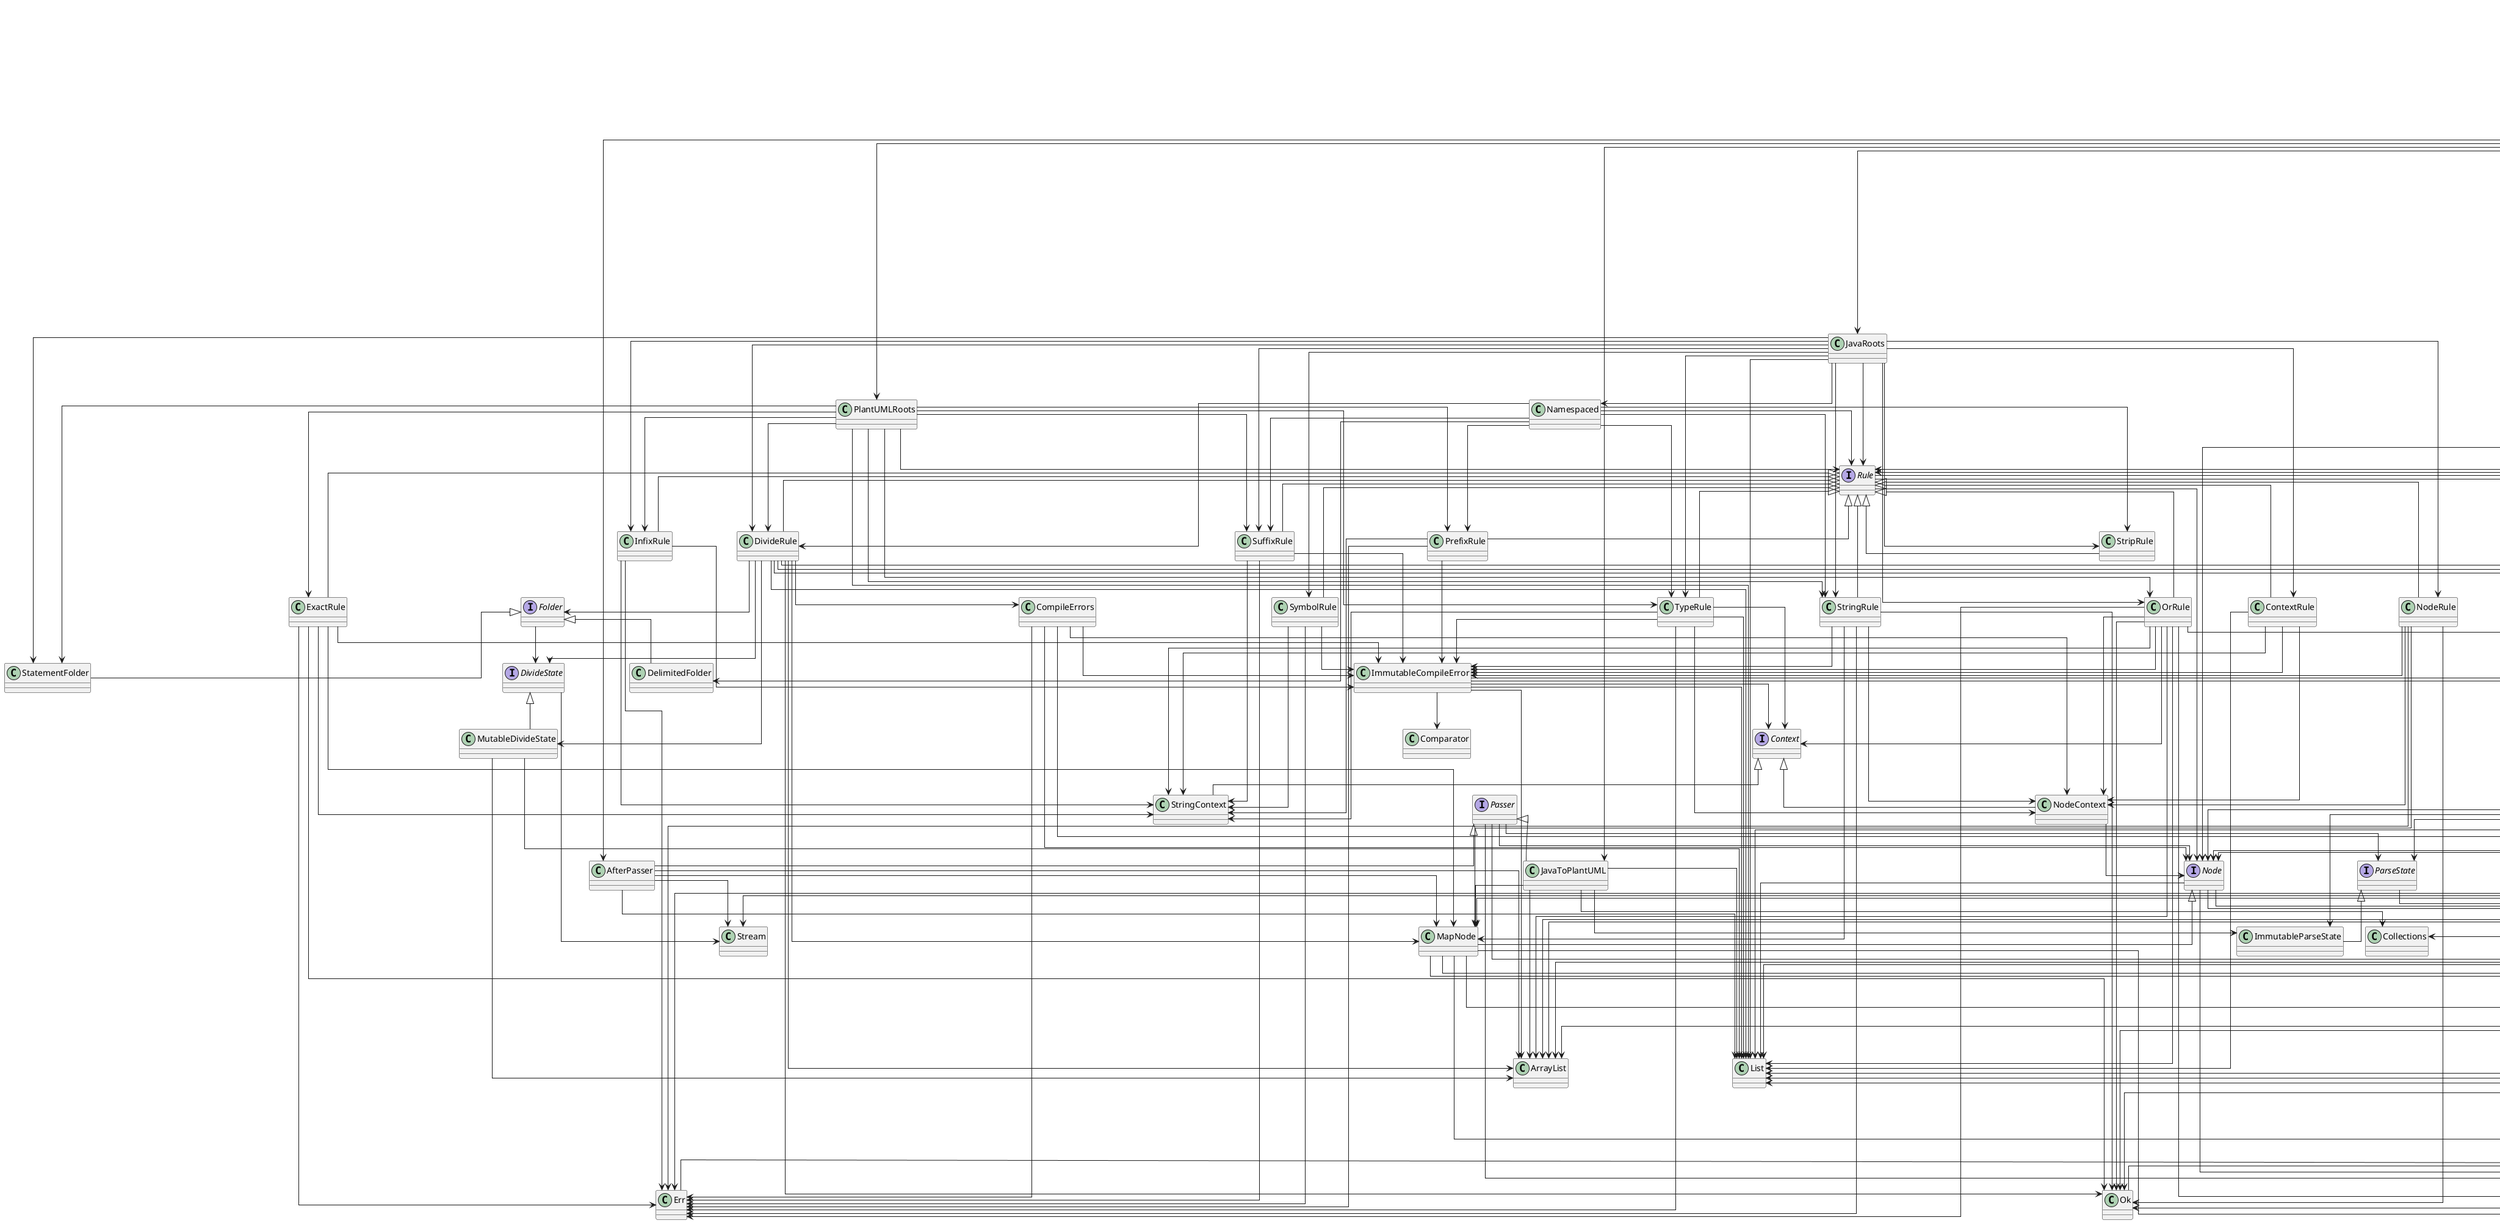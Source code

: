 @startuml
skinparam linetype ortho
interface Source
class HeadedIter
Iter <|-- HeadedIter
class Config
class Roots
interface Targets
interface All
class SymbolRule
Rule <|-- SymbolRule
class EmptyHead
Head <|-- EmptyHead
class JavaRoots
class Iters
class PlantUMLRoots
interface Lexer
class StringRule
Rule <|-- StringRule
class ThrowableError
Error <|-- ThrowableError
class Tuple2
class ApplicationError
Error <|-- ApplicationError
class StagedCompiler
Compiler <|-- StagedCompiler
class StatementFolder
Folder <|-- StatementFolder
class CompileErrors
class AfterPasser
Passer <|-- AfterPasser
interface Compiler
class NodeContext
Context <|-- NodeContext
class ImmutableCompileError
CompileError <|-- ImmutableCompileError
interface Folder
class PathSources
Sources <|-- PathSources
interface DivideState
class JavaToPlantUML
Passer <|-- JavaToPlantUML
interface CompileError
Error <|-- CompileError
class CreateDiagram
All <|-- CreateDiagram
class RuleGenerator
Generator <|-- RuleGenerator
interface Generator
class FlatMapHead
Head <|-- FlatMapHead
interface Passer
class ResultCollector
Collector <|-- ResultCollector
class InfixRule
Rule <|-- InfixRule
class PrefixRule
Rule <|-- PrefixRule
class MapCollector
Collector <|-- MapCollector
class CompileApplication
Application <|-- CompileApplication
class ExactRule
Rule <|-- ExactRule
class PathSource
Source <|-- PathSource
class StringContext
Context <|-- StringContext
interface Collector
interface Head
class TypeRule
Rule <|-- TypeRule
class Joiner
Collector <|-- Joiner
interface Node
class OrRule
Rule <|-- OrRule
interface ParseState
class NodeRule
Rule <|-- NodeRule
interface Rule
class Namespaced
class DelimitedFolder
Folder <|-- DelimitedFolder
class PathTargets
Targets <|-- PathTargets
class TreeParser
Parser <|-- TreeParser
class Location
interface Parser
class SingleHead
Head <|-- SingleHead
interface Context
class StripRule
Rule <|-- StripRule
interface Error
interface Iter
class Ok
Result <|-- Ok
interface Sources
interface Application
class ImmutableParseState
ParseState <|-- ImmutableParseState
class RangeHead
Head <|-- RangeHead
class DivideRule
Rule <|-- DivideRule
class Err
Result <|-- Err
class RuleLexer
Lexer <|-- RuleLexer
class SuffixRule
Rule <|-- SuffixRule
interface Result
class Main
class SafeFiles
class MutableDivideState
DivideState <|-- MutableDivideState
class MapNode
Node <|-- MapNode
class ContextRule
Rule <|-- ContextRule
All --> Node
All --> Location
All --> Map
Iters --> Tuple2
Iters --> RangeHead
Iters --> ArrayList
Iters --> List
Iters --> Map
Roots --> Node
Roots --> Location
Roots --> Map
Node --> Tuple2
Node --> Iter
Node --> List
Node --> Optional
ParseState --> Location
FlatMapHead --> Iter
FlatMapHead --> Function
Passer --> Tuple2
Passer --> Node
Passer --> ParseState
Passer --> Optional
Result --> Tuple2
Result --> Function
Result --> Supplier
Namespaced --> DelimitedFolder
Namespaced --> DivideRule
Namespaced --> PrefixRule
Namespaced --> Rule
Namespaced --> StringRule
Namespaced --> StripRule
Namespaced --> SuffixRule
Namespaced --> TypeRule
DivideRule --> Iters
DivideRule --> ResultCollector
DivideRule --> Ok
DivideRule --> MapNode
DivideRule --> DivideState
DivideRule --> MutableDivideState
DivideRule --> Folder
DivideRule --> CompileErrors
DivideRule --> ArrayList
DivideRule --> List
DivideRule --> Optional
Iter --> Collector
Iter --> Result
Iter --> Optional
Iter --> BiFunction
Iter --> Function
Iter --> Predicate
ResultCollector --> Ok
ResultCollector --> Result
AfterPasser --> MapNode
AfterPasser --> ArrayList
AfterPasser --> List
AfterPasser --> Stream
PrefixRule --> Err
PrefixRule --> StringContext
PrefixRule --> ImmutableCompileError
Compiler --> Result
Compiler --> CompileError
Compiler --> Location
Compiler --> Map
Head --> Optional
InfixRule --> Err
InfixRule --> StringContext
InfixRule --> ImmutableCompileError
OrRule --> Err
OrRule --> Ok
OrRule --> Context
OrRule --> NodeContext
OrRule --> StringContext
OrRule --> ImmutableCompileError
OrRule --> ArrayList
OrRule --> List
OrRule --> Optional
OrRule --> Function
NodeContext --> Node
PathSource --> SafeFiles
PathSource --> Path
PathSource --> ArrayList
PathSource --> List
CompileErrors --> Err
CompileErrors --> Result
CompileErrors --> NodeContext
CompileErrors --> Node
CompileErrors --> ImmutableCompileError
DivideState --> Stream
PathTargets --> Iters
PathTargets --> SafeFiles
PathTargets --> Files
PathTargets --> Path
Sources --> Result
Sources --> Location
Sources --> IOException
Sources --> Map
HeadedIter --> EmptyHead
HeadedIter --> FlatMapHead
HeadedIter --> SingleHead
HeadedIter --> Ok
Lexer --> Result
Lexer --> CompileError
Lexer --> Location
Lexer --> Map
TreeParser --> Tuple2
TreeParser --> Iters
TreeParser --> MapCollector
TreeParser --> Node
TreeParser --> Location
TreeParser --> ImmutableParseState
TreeParser --> ParseState
TreeParser --> ArrayList
TreeParser --> List
TreeParser --> Map
Rule --> Result
Rule --> CompileError
Rule --> Node
JavaToPlantUML --> MapNode
JavaToPlantUML --> ImmutableParseState
JavaToPlantUML --> ArrayList
JavaToPlantUML --> Collections
JavaToPlantUML --> List
RuleGenerator --> Tuple2
RuleGenerator --> Iters
RuleGenerator --> MapCollector
RuleGenerator --> ResultCollector
RuleGenerator --> Rule
Application --> Optional
CreateDiagram --> Iters
CreateDiagram --> MapNode
CreateDiagram --> ArrayList
CreateDiagram --> Collection
CreateDiagram --> Collections
CreateDiagram --> HashMap
CreateDiagram --> List
CreateDiagram --> Optional
Generator --> Result
Generator --> CompileError
Generator --> Location
Generator --> Map
PlantUMLRoots --> DivideRule
PlantUMLRoots --> ExactRule
PlantUMLRoots --> InfixRule
PlantUMLRoots --> OrRule
PlantUMLRoots --> PrefixRule
PlantUMLRoots --> Rule
PlantUMLRoots --> StringRule
PlantUMLRoots --> SuffixRule
PlantUMLRoots --> TypeRule
PlantUMLRoots --> StatementFolder
PlantUMLRoots --> List
StringRule --> Err
StringRule --> Ok
StringRule --> NodeContext
StringRule --> MapNode
StringRule --> ImmutableCompileError
Config --> Compiler
Config --> StagedCompiler
Config --> JavaRoots
Config --> PlantUMLRoots
Config --> AfterPasser
Config --> CreateDiagram
Config --> Generator
Config --> JavaToPlantUML
Config --> Lexer
Config --> Parser
Config --> RuleGenerator
Config --> RuleLexer
Config --> TreeParser
MapNode --> Iters
MapNode --> HashMap
MapNode --> Map
MapNode --> BiFunction
MapNode --> Function
Folder --> DivideState
Source --> Result
Source --> Location
Source --> IOException
PathSources --> Tuple2
PathSources --> MapCollector
PathSources --> ResultCollector
PathSources --> SafeFiles
PathSources --> Files
PathSources --> Path
ThrowableError --> PrintWriter
ThrowableError --> StringWriter
ExactRule --> Err
ExactRule --> Ok
ExactRule --> MapNode
ExactRule --> StringContext
ExactRule --> ImmutableCompileError
JavaRoots --> Namespaced
JavaRoots --> ContextRule
JavaRoots --> DivideRule
JavaRoots --> InfixRule
JavaRoots --> NodeRule
JavaRoots --> OrRule
JavaRoots --> Rule
JavaRoots --> StringRule
JavaRoots --> StripRule
JavaRoots --> SuffixRule
JavaRoots --> SymbolRule
JavaRoots --> TypeRule
JavaRoots --> StatementFolder
JavaRoots --> List
MapCollector --> Tuple2
MapCollector --> HashMap
MapCollector --> Map
Joiner --> Optional
ImmutableCompileError --> Context
ImmutableCompileError --> ArrayList
ImmutableCompileError --> Comparator
ImmutableCompileError --> List
ImmutableCompileError --> Collectors
SafeFiles --> Iter
SafeFiles --> Iters
SafeFiles --> Err
SafeFiles --> Ok
SafeFiles --> Result
SafeFiles --> IOException
SafeFiles --> Files
SafeFiles --> Path
SafeFiles --> Optional
SafeFiles --> Collectors
SafeFiles --> Stream
Targets --> Location
Targets --> IOException
Targets --> Map
Targets --> Optional
StagedCompiler --> Generator
StagedCompiler --> Lexer
StagedCompiler --> Parser
StagedCompiler --> Roots
MutableDivideState --> ArrayList
MutableDivideState --> List
CompileApplication --> Compiler
CompileApplication --> ApplicationError
CompileApplication --> ThrowableError
CompileApplication --> Location
CompileApplication --> Sources
CompileApplication --> Targets
CompileApplication --> Map
ContextRule --> NodeContext
ContextRule --> StringContext
ContextRule --> ImmutableCompileError
ContextRule --> List
NodeRule --> Err
NodeRule --> Ok
NodeRule --> NodeContext
NodeRule --> MapNode
NodeRule --> ImmutableCompileError
SuffixRule --> Err
SuffixRule --> StringContext
SuffixRule --> ImmutableCompileError
SymbolRule --> Err
SymbolRule --> StringContext
SymbolRule --> ImmutableCompileError
Main --> Application
Main --> CompileApplication
Main --> Compiler
Main --> Error
Main --> Config
Main --> PathSources
Main --> PathTargets
Main --> Sources
Main --> Targets
Main --> Paths
RuleLexer --> Tuple2
RuleLexer --> Iters
RuleLexer --> MapCollector
RuleLexer --> ResultCollector
RuleLexer --> Node
RuleLexer --> Rule
TypeRule --> Err
TypeRule --> Context
TypeRule --> NodeContext
TypeRule --> StringContext
TypeRule --> ImmutableCompileError
TypeRule --> List
Location --> List
@enduml
